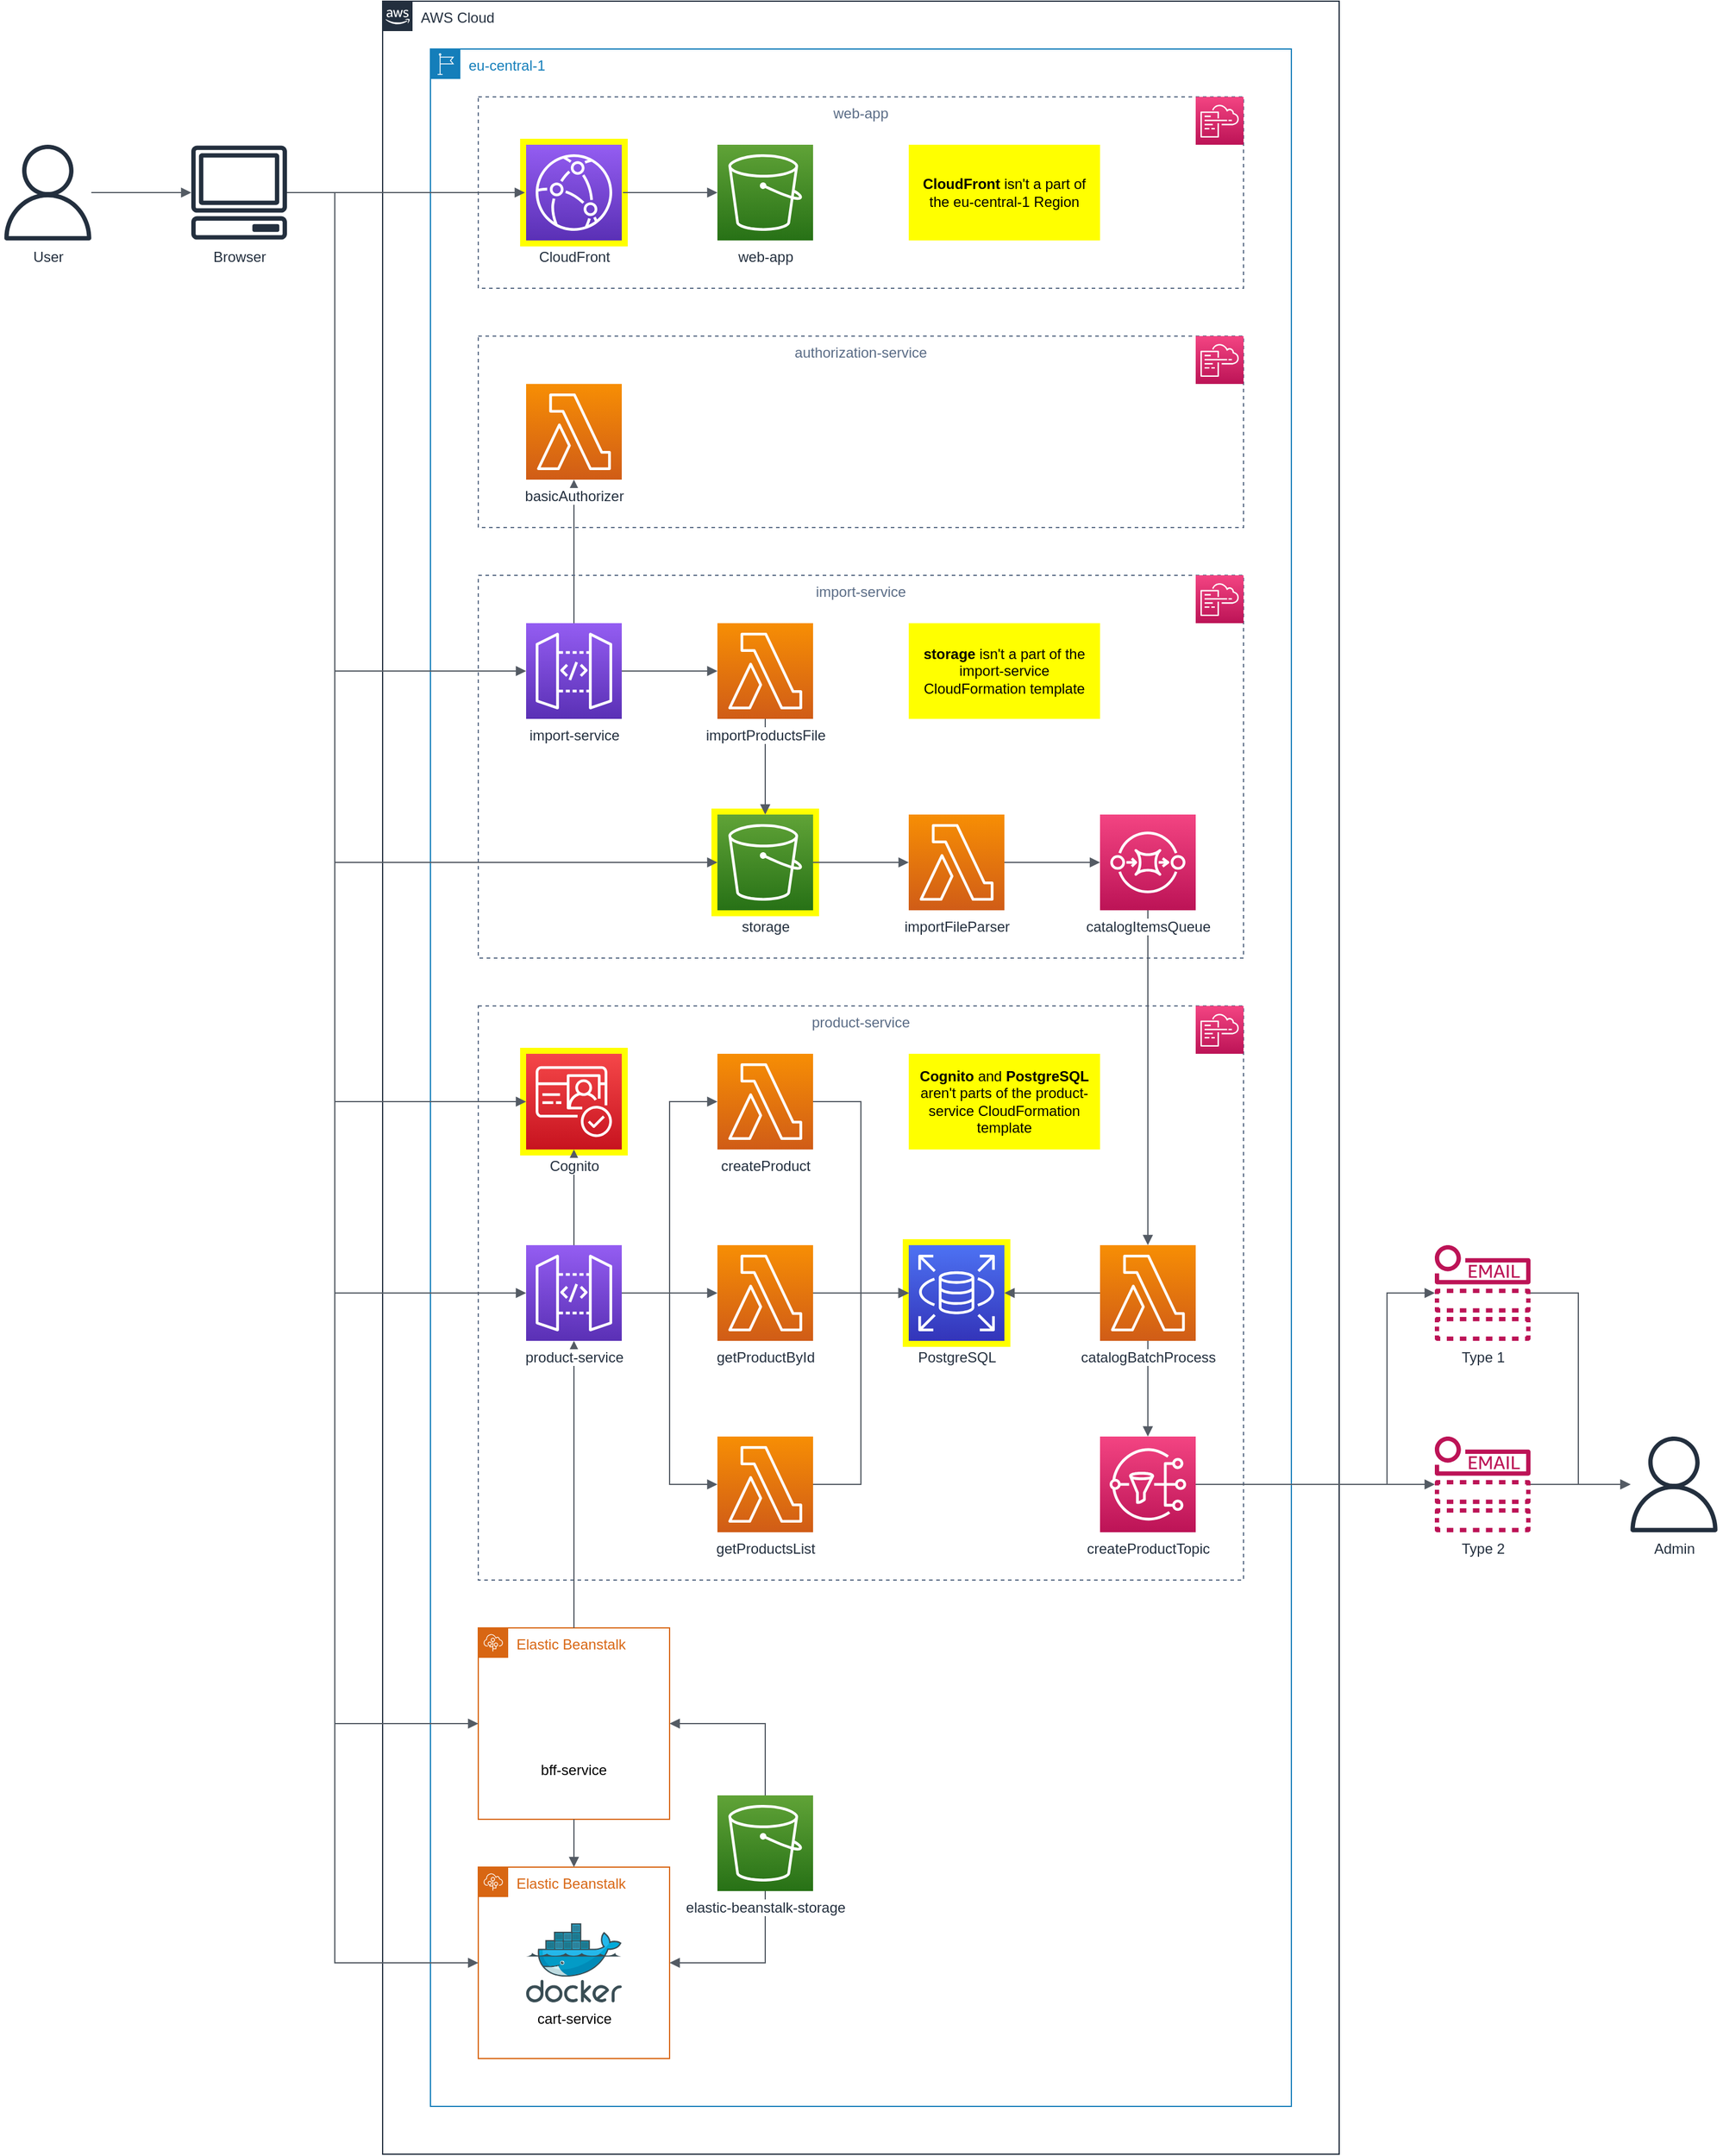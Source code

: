 <mxfile version="14.4.2" type="google"><diagram id="sSOdA31IZkCieQm2nb1Z" name="Page-1"><mxGraphModel dx="1186" dy="771" grid="1" gridSize="10" guides="1" tooltips="1" connect="1" arrows="1" fold="1" page="1" pageScale="1" pageWidth="850" pageHeight="1100" math="0" shadow="0"><root><mxCell id="0"/><mxCell id="1" parent="0"/><mxCell id="-e1SGWCC8nWt7oRZ1e-r-12" value="" style="rounded=0;whiteSpace=wrap;html=1;shadow=0;labelBackgroundColor=#ffffff;sketch=0;strokeWidth=1;fontSize=12;fillColor=#FFFF00;strokeColor=none;" parent="1" vertex="1"><mxGeometry x="475" y="155" width="90" height="90" as="geometry"/></mxCell><mxCell id="-e1SGWCC8nWt7oRZ1e-r-11" value="" style="rounded=0;whiteSpace=wrap;html=1;shadow=0;labelBackgroundColor=#ffffff;sketch=0;strokeWidth=1;fontSize=12;fillColor=#FFFF00;strokeColor=none;" parent="1" vertex="1"><mxGeometry x="635" y="715" width="90" height="90" as="geometry"/></mxCell><mxCell id="-e1SGWCC8nWt7oRZ1e-r-10" value="" style="rounded=0;whiteSpace=wrap;html=1;shadow=0;labelBackgroundColor=#ffffff;sketch=0;strokeWidth=1;fontSize=12;fillColor=#FFFF00;strokeColor=none;" parent="1" vertex="1"><mxGeometry x="795" y="1075" width="90" height="90" as="geometry"/></mxCell><mxCell id="U3_gjJz34ev1ZQHU4aDo-34" value="AWS Cloud" style="points=[[0,0],[0.25,0],[0.5,0],[0.75,0],[1,0],[1,0.25],[1,0.5],[1,0.75],[1,1],[0.75,1],[0.5,1],[0.25,1],[0,1],[0,0.75],[0,0.5],[0,0.25]];outlineConnect=0;gradientColor=none;html=1;whiteSpace=wrap;fontSize=12;fontStyle=0;shape=mxgraph.aws4.group;grIcon=mxgraph.aws4.group_aws_cloud_alt;strokeColor=#232F3E;fillColor=none;verticalAlign=top;align=left;spacingLeft=30;fontColor=#232F3E;dashed=0;labelBackgroundColor=#ffffff;" parent="1" vertex="1"><mxGeometry x="360" y="40" width="800" height="1800" as="geometry"/></mxCell><mxCell id="U3_gjJz34ev1ZQHU4aDo-25" value="eu-central-1" style="points=[[0,0],[0.25,0],[0.5,0],[0.75,0],[1,0],[1,0.25],[1,0.5],[1,0.75],[1,1],[0.75,1],[0.5,1],[0.25,1],[0,1],[0,0.75],[0,0.5],[0,0.25]];outlineConnect=0;gradientColor=none;html=1;whiteSpace=wrap;fontSize=12;fontStyle=0;shape=mxgraph.aws4.group;grIcon=mxgraph.aws4.group_region;strokeColor=#147EBA;fillColor=none;verticalAlign=top;align=left;spacingLeft=30;fontColor=#147EBA;labelBackgroundColor=#ffffff;" parent="1" vertex="1"><mxGeometry x="400" y="80" width="720" height="1720" as="geometry"/></mxCell><mxCell id="U3_gjJz34ev1ZQHU4aDo-23" value="product-service" style="fillColor=none;strokeColor=#5A6C86;dashed=1;verticalAlign=top;fontStyle=0;fontColor=#5A6C86;labelBackgroundColor=#ffffff;fontSize=12;" parent="1" vertex="1"><mxGeometry x="440" y="880" width="640" height="480" as="geometry"/></mxCell><mxCell id="-e1SGWCC8nWt7oRZ1e-r-8" value="" style="rounded=0;whiteSpace=wrap;html=1;shadow=0;labelBackgroundColor=#ffffff;sketch=0;strokeWidth=1;fontSize=12;fillColor=#FFFF00;strokeColor=none;" parent="1" vertex="1"><mxGeometry x="475" y="915" width="90" height="90" as="geometry"/></mxCell><mxCell id="Am0xp7JRq_QH1o8UFJxQ-4" value="web-app" style="fillColor=none;strokeColor=#5A6C86;dashed=1;verticalAlign=top;fontStyle=0;fontColor=#5A6C86;labelBackgroundColor=#ffffff;fontSize=12;" parent="1" vertex="1"><mxGeometry x="440" y="120" width="640" height="160" as="geometry"/></mxCell><mxCell id="xfZS5LjMFcxqXT9Rs6Xf-4" value="" style="edgeStyle=orthogonalEdgeStyle;html=1;endArrow=block;elbow=vertical;startArrow=none;endFill=1;strokeColor=#545B64;rounded=0;fontSize=12;labelBackgroundColor=#ffffff;" parent="1" source="U3_gjJz34ev1ZQHU4aDo-8" target="xfZS5LjMFcxqXT9Rs6Xf-1" edge="1"><mxGeometry width="100" relative="1" as="geometry"><mxPoint x="590" y="730" as="sourcePoint"/><mxPoint x="690" y="730" as="targetPoint"/></mxGeometry></mxCell><mxCell id="xfZS5LjMFcxqXT9Rs6Xf-2" value="authorization-service" style="fillColor=none;strokeColor=#5A6C86;dashed=1;verticalAlign=top;fontStyle=0;fontColor=#5A6C86;labelBackgroundColor=#ffffff;fontSize=12;" parent="1" vertex="1"><mxGeometry x="440" y="320" width="640" height="160" as="geometry"/></mxCell><mxCell id="U3_gjJz34ev1ZQHU4aDo-24" value="import-service" style="fillColor=none;strokeColor=#5A6C86;dashed=1;verticalAlign=top;fontStyle=0;fontColor=#5A6C86;labelBackgroundColor=#ffffff;fontSize=12;" parent="1" vertex="1"><mxGeometry x="440" y="520" width="640" height="320" as="geometry"/></mxCell><mxCell id="U3_gjJz34ev1ZQHU4aDo-10" value="" style="edgeStyle=orthogonalEdgeStyle;html=1;endArrow=block;elbow=vertical;startArrow=none;endFill=1;strokeColor=#545B64;rounded=0;labelBackgroundColor=#ffffff;fontSize=12;" parent="1" source="U3_gjJz34ev1ZQHU4aDo-9" target="U3_gjJz34ev1ZQHU4aDo-6" edge="1"><mxGeometry width="100" relative="1" as="geometry"><mxPoint x="410" y="1010" as="sourcePoint"/><mxPoint x="510" y="1010" as="targetPoint"/></mxGeometry></mxCell><mxCell id="U3_gjJz34ev1ZQHU4aDo-11" value="" style="edgeStyle=orthogonalEdgeStyle;html=1;endArrow=block;elbow=vertical;startArrow=none;endFill=1;strokeColor=#545B64;rounded=0;labelBackgroundColor=#ffffff;fontSize=12;" parent="1" source="U3_gjJz34ev1ZQHU4aDo-9" target="U3_gjJz34ev1ZQHU4aDo-7" edge="1"><mxGeometry width="100" relative="1" as="geometry"><mxPoint x="370" y="1140" as="sourcePoint"/><mxPoint x="580" y="1070" as="targetPoint"/><Array as="points"><mxPoint x="600" y="1120"/><mxPoint x="600" y="1280"/></Array></mxGeometry></mxCell><mxCell id="U3_gjJz34ev1ZQHU4aDo-12" value="" style="edgeStyle=orthogonalEdgeStyle;html=1;endArrow=block;elbow=vertical;startArrow=none;endFill=1;strokeColor=#545B64;rounded=0;labelBackgroundColor=#ffffff;fontSize=12;" parent="1" source="U3_gjJz34ev1ZQHU4aDo-9" target="U3_gjJz34ev1ZQHU4aDo-5" edge="1"><mxGeometry width="100" relative="1" as="geometry"><mxPoint x="370" y="1140" as="sourcePoint"/><mxPoint x="580" y="1070" as="targetPoint"/><Array as="points"><mxPoint x="600" y="1120"/><mxPoint x="600" y="960"/></Array></mxGeometry></mxCell><mxCell id="U3_gjJz34ev1ZQHU4aDo-14" value="" style="edgeStyle=orthogonalEdgeStyle;html=1;endArrow=block;elbow=vertical;startArrow=none;endFill=1;strokeColor=#545B64;rounded=0;labelBackgroundColor=#ffffff;fontSize=12;" parent="1" source="U3_gjJz34ev1ZQHU4aDo-8" target="U3_gjJz34ev1ZQHU4aDo-3" edge="1"><mxGeometry width="100" relative="1" as="geometry"><mxPoint x="970" y="730" as="sourcePoint"/><mxPoint x="970" y="650" as="targetPoint"/></mxGeometry></mxCell><mxCell id="U3_gjJz34ev1ZQHU4aDo-16" value="" style="edgeStyle=orthogonalEdgeStyle;html=1;endArrow=block;elbow=vertical;startArrow=none;endFill=1;strokeColor=#545B64;rounded=0;labelBackgroundColor=#ffffff;fontSize=12;" parent="1" source="U3_gjJz34ev1ZQHU4aDo-3" target="U3_gjJz34ev1ZQHU4aDo-15" edge="1"><mxGeometry width="100" relative="1" as="geometry"><mxPoint x="570" y="610" as="sourcePoint"/><mxPoint x="650" y="610" as="targetPoint"/></mxGeometry></mxCell><mxCell id="U3_gjJz34ev1ZQHU4aDo-17" value="" style="edgeStyle=orthogonalEdgeStyle;html=1;endArrow=block;elbow=vertical;startArrow=none;endFill=1;strokeColor=#545B64;rounded=0;labelBackgroundColor=#ffffff;fontSize=12;" parent="1" source="U3_gjJz34ev1ZQHU4aDo-15" target="U3_gjJz34ev1ZQHU4aDo-2" edge="1"><mxGeometry width="100" relative="1" as="geometry"><mxPoint x="730" y="610" as="sourcePoint"/><mxPoint x="810" y="610" as="targetPoint"/></mxGeometry></mxCell><mxCell id="U3_gjJz34ev1ZQHU4aDo-19" value="" style="edgeStyle=orthogonalEdgeStyle;html=1;endArrow=block;elbow=vertical;startArrow=none;endFill=1;strokeColor=#545B64;rounded=0;labelBackgroundColor=#ffffff;fontSize=12;" parent="1" source="U3_gjJz34ev1ZQHU4aDo-6" target="U3_gjJz34ev1ZQHU4aDo-18" edge="1"><mxGeometry width="100" relative="1" as="geometry"><mxPoint x="570" y="1130" as="sourcePoint"/><mxPoint x="650" y="1130" as="targetPoint"/></mxGeometry></mxCell><mxCell id="U3_gjJz34ev1ZQHU4aDo-20" value="" style="edgeStyle=orthogonalEdgeStyle;html=1;endArrow=block;elbow=vertical;startArrow=none;endFill=1;strokeColor=#545B64;rounded=0;labelBackgroundColor=#ffffff;fontSize=12;" parent="1" source="U3_gjJz34ev1ZQHU4aDo-7" target="U3_gjJz34ev1ZQHU4aDo-18" edge="1"><mxGeometry width="100" relative="1" as="geometry"><mxPoint x="730" y="1130" as="sourcePoint"/><mxPoint x="810" y="1130" as="targetPoint"/><Array as="points"><mxPoint x="760" y="1280"/><mxPoint x="760" y="1120"/></Array></mxGeometry></mxCell><mxCell id="U3_gjJz34ev1ZQHU4aDo-21" value="" style="edgeStyle=orthogonalEdgeStyle;html=1;endArrow=block;elbow=vertical;startArrow=none;endFill=1;strokeColor=#545B64;rounded=0;labelBackgroundColor=#ffffff;fontSize=12;" parent="1" source="U3_gjJz34ev1ZQHU4aDo-5" target="U3_gjJz34ev1ZQHU4aDo-18" edge="1"><mxGeometry width="100" relative="1" as="geometry"><mxPoint x="570" y="1290" as="sourcePoint"/><mxPoint x="980" y="1020" as="targetPoint"/><Array as="points"><mxPoint x="760" y="960"/><mxPoint x="760" y="1120"/></Array></mxGeometry></mxCell><mxCell id="U3_gjJz34ev1ZQHU4aDo-22" value="" style="edgeStyle=orthogonalEdgeStyle;html=1;endArrow=block;elbow=vertical;startArrow=none;endFill=1;strokeColor=#545B64;rounded=0;labelBackgroundColor=#ffffff;fontSize=12;" parent="1" source="U3_gjJz34ev1ZQHU4aDo-4" target="U3_gjJz34ev1ZQHU4aDo-18" edge="1"><mxGeometry width="100" relative="1" as="geometry"><mxPoint x="920" y="1440" as="sourcePoint"/><mxPoint x="850" y="1170" as="targetPoint"/></mxGeometry></mxCell><mxCell id="U3_gjJz34ev1ZQHU4aDo-27" value="" style="edgeStyle=orthogonalEdgeStyle;html=1;endArrow=block;elbow=vertical;startArrow=none;endFill=1;strokeColor=#545B64;rounded=0;labelBackgroundColor=#ffffff;fontSize=12;" parent="1" source="U3_gjJz34ev1ZQHU4aDo-2" target="U3_gjJz34ev1ZQHU4aDo-26" edge="1"><mxGeometry width="100" relative="1" as="geometry"><mxPoint x="850" y="650" as="sourcePoint"/><mxPoint x="850" y="730" as="targetPoint"/></mxGeometry></mxCell><mxCell id="U3_gjJz34ev1ZQHU4aDo-28" value="" style="edgeStyle=orthogonalEdgeStyle;html=1;endArrow=block;elbow=vertical;startArrow=none;endFill=1;strokeColor=#545B64;rounded=0;labelBackgroundColor=#ffffff;fontSize=12;" parent="1" source="U3_gjJz34ev1ZQHU4aDo-26" target="U3_gjJz34ev1ZQHU4aDo-4" edge="1"><mxGeometry width="100" relative="1" as="geometry"><mxPoint x="890" y="770" as="sourcePoint"/><mxPoint x="1170" y="640" as="targetPoint"/></mxGeometry></mxCell><mxCell id="U3_gjJz34ev1ZQHU4aDo-31" value="" style="edgeStyle=orthogonalEdgeStyle;html=1;endArrow=block;elbow=vertical;startArrow=none;endFill=1;strokeColor=#545B64;rounded=0;labelBackgroundColor=#ffffff;fontSize=12;" parent="1" source="U3_gjJz34ev1ZQHU4aDo-29" target="U3_gjJz34ev1ZQHU4aDo-9" edge="1"><mxGeometry width="100" relative="1" as="geometry"><mxPoint x="530" y="210" as="sourcePoint"/><mxPoint x="530" y="130" as="targetPoint"/><Array as="points"><mxPoint x="320" y="200"/><mxPoint x="320" y="1120"/></Array></mxGeometry></mxCell><mxCell id="U3_gjJz34ev1ZQHU4aDo-32" value="" style="edgeStyle=orthogonalEdgeStyle;html=1;endArrow=block;elbow=vertical;startArrow=none;endFill=1;strokeColor=#545B64;rounded=0;labelBackgroundColor=#ffffff;fontSize=12;" parent="1" source="U3_gjJz34ev1ZQHU4aDo-29" target="U3_gjJz34ev1ZQHU4aDo-8" edge="1"><mxGeometry width="100" relative="1" as="geometry"><mxPoint x="290" y="250" as="sourcePoint"/><mxPoint x="490" y="250" as="targetPoint"/><Array as="points"><mxPoint x="320" y="200"/><mxPoint x="320" y="600"/></Array></mxGeometry></mxCell><mxCell id="U3_gjJz34ev1ZQHU4aDo-33" value="" style="edgeStyle=orthogonalEdgeStyle;html=1;endArrow=block;elbow=vertical;startArrow=none;endFill=1;strokeColor=#545B64;rounded=0;labelBackgroundColor=#ffffff;fontSize=12;" parent="1" source="U3_gjJz34ev1ZQHU4aDo-30" target="U3_gjJz34ev1ZQHU4aDo-29" edge="1"><mxGeometry width="100" relative="1" as="geometry"><mxPoint x="290" y="50" as="sourcePoint"/><mxPoint x="530" y="370" as="targetPoint"/></mxGeometry></mxCell><mxCell id="U3_gjJz34ev1ZQHU4aDo-36" value="" style="edgeStyle=orthogonalEdgeStyle;html=1;endArrow=block;elbow=vertical;startArrow=none;endFill=1;strokeColor=#545B64;rounded=0;labelBackgroundColor=#ffffff;fontSize=12;" parent="1" source="U3_gjJz34ev1ZQHU4aDo-29" target="U3_gjJz34ev1ZQHU4aDo-15" edge="1"><mxGeometry width="100" relative="1" as="geometry"><mxPoint x="290" y="410" as="sourcePoint"/><mxPoint x="490" y="610" as="targetPoint"/><Array as="points"><mxPoint x="320" y="200"/><mxPoint x="320" y="760"/></Array></mxGeometry></mxCell><mxCell id="U3_gjJz34ev1ZQHU4aDo-38" value="" style="edgeStyle=orthogonalEdgeStyle;html=1;endArrow=block;elbow=vertical;startArrow=none;endFill=1;strokeColor=#545B64;rounded=0;labelBackgroundColor=#ffffff;fontSize=12;" parent="1" source="U3_gjJz34ev1ZQHU4aDo-4" target="U3_gjJz34ev1ZQHU4aDo-37" edge="1"><mxGeometry width="100" relative="1" as="geometry"><mxPoint x="970" y="1130" as="sourcePoint"/><mxPoint x="890" y="1130" as="targetPoint"/></mxGeometry></mxCell><mxCell id="U3_gjJz34ev1ZQHU4aDo-41" value="" style="edgeStyle=orthogonalEdgeStyle;html=1;endArrow=block;elbow=vertical;startArrow=none;endFill=1;strokeColor=#545B64;rounded=0;labelBackgroundColor=#ffffff;fontSize=12;" parent="1" source="U3_gjJz34ev1ZQHU4aDo-40" target="U3_gjJz34ev1ZQHU4aDo-39" edge="1"><mxGeometry width="100" relative="1" as="geometry"><mxPoint x="230" y="1250" as="sourcePoint"/><mxPoint x="690" y="1170" as="targetPoint"/><Array as="points"><mxPoint x="1360" y="1120"/><mxPoint x="1360" y="1280"/></Array></mxGeometry></mxCell><mxCell id="U3_gjJz34ev1ZQHU4aDo-42" value="" style="edgeStyle=orthogonalEdgeStyle;html=1;endArrow=block;elbow=vertical;startArrow=none;endFill=1;strokeColor=#545B64;rounded=0;labelBackgroundColor=#ffffff;fontSize=12;" parent="1" source="U3_gjJz34ev1ZQHU4aDo-37" target="U3_gjJz34ev1ZQHU4aDo-40" edge="1"><mxGeometry width="100" relative="1" as="geometry"><mxPoint x="250" y="200" as="sourcePoint"/><mxPoint x="490" y="250" as="targetPoint"/><Array as="points"><mxPoint x="1200" y="1280"/><mxPoint x="1200" y="1120"/></Array></mxGeometry></mxCell><mxCell id="U3_gjJz34ev1ZQHU4aDo-2" value="importFileParser" style="outlineConnect=0;fontColor=#232F3E;gradientColor=#F78E04;gradientDirection=north;fillColor=#D05C17;strokeColor=#ffffff;dashed=0;verticalLabelPosition=bottom;verticalAlign=top;align=center;html=1;fontSize=12;fontStyle=0;aspect=fixed;shape=mxgraph.aws4.resourceIcon;resIcon=mxgraph.aws4.lambda;labelBackgroundColor=#ffffff;" parent="1" vertex="1"><mxGeometry x="800" y="720" width="80" height="80" as="geometry"/></mxCell><mxCell id="U3_gjJz34ev1ZQHU4aDo-3" value="importProductsFile" style="outlineConnect=0;fontColor=#232F3E;gradientColor=#F78E04;gradientDirection=north;fillColor=#D05C17;strokeColor=#ffffff;dashed=0;verticalLabelPosition=bottom;verticalAlign=top;align=center;html=1;fontSize=12;fontStyle=0;aspect=fixed;shape=mxgraph.aws4.resourceIcon;resIcon=mxgraph.aws4.lambda;labelBackgroundColor=#ffffff;" parent="1" vertex="1"><mxGeometry x="640" y="560" width="80" height="80" as="geometry"/></mxCell><mxCell id="U3_gjJz34ev1ZQHU4aDo-4" value="catalogBatchProcess" style="outlineConnect=0;fontColor=#232F3E;gradientColor=#F78E04;gradientDirection=north;fillColor=#D05C17;strokeColor=#ffffff;dashed=0;verticalLabelPosition=bottom;verticalAlign=top;align=center;html=1;fontSize=12;fontStyle=0;aspect=fixed;shape=mxgraph.aws4.resourceIcon;resIcon=mxgraph.aws4.lambda;labelBackgroundColor=#ffffff;" parent="1" vertex="1"><mxGeometry x="960" y="1080" width="80" height="80" as="geometry"/></mxCell><mxCell id="U3_gjJz34ev1ZQHU4aDo-8" value="import-service" style="outlineConnect=0;fontColor=#232F3E;gradientColor=#945DF2;gradientDirection=north;fillColor=#5A30B5;strokeColor=#ffffff;dashed=0;verticalLabelPosition=bottom;verticalAlign=top;align=center;html=1;fontSize=12;fontStyle=0;aspect=fixed;shape=mxgraph.aws4.resourceIcon;resIcon=mxgraph.aws4.api_gateway;labelBackgroundColor=#ffffff;" parent="1" vertex="1"><mxGeometry x="480" y="560" width="80" height="80" as="geometry"/></mxCell><mxCell id="U3_gjJz34ev1ZQHU4aDo-5" value="createProduct" style="outlineConnect=0;fontColor=#232F3E;gradientColor=#F78E04;gradientDirection=north;fillColor=#D05C17;strokeColor=#ffffff;dashed=0;verticalLabelPosition=bottom;verticalAlign=top;align=center;html=1;fontSize=12;fontStyle=0;aspect=fixed;shape=mxgraph.aws4.resourceIcon;resIcon=mxgraph.aws4.lambda;labelBackgroundColor=#ffffff;" parent="1" vertex="1"><mxGeometry x="640" y="920" width="80" height="80" as="geometry"/></mxCell><mxCell id="U3_gjJz34ev1ZQHU4aDo-6" value="getProductById" style="outlineConnect=0;fontColor=#232F3E;gradientColor=#F78E04;gradientDirection=north;fillColor=#D05C17;strokeColor=#ffffff;dashed=0;verticalLabelPosition=bottom;verticalAlign=top;align=center;html=1;fontSize=12;fontStyle=0;aspect=fixed;shape=mxgraph.aws4.resourceIcon;resIcon=mxgraph.aws4.lambda;labelBackgroundColor=#ffffff;" parent="1" vertex="1"><mxGeometry x="640" y="1080" width="80" height="80" as="geometry"/></mxCell><mxCell id="U3_gjJz34ev1ZQHU4aDo-7" value="getProductsList" style="outlineConnect=0;fontColor=#232F3E;gradientColor=#F78E04;gradientDirection=north;fillColor=#D05C17;strokeColor=#ffffff;dashed=0;verticalLabelPosition=bottom;verticalAlign=top;align=center;html=1;fontSize=12;fontStyle=0;aspect=fixed;shape=mxgraph.aws4.resourceIcon;resIcon=mxgraph.aws4.lambda;labelBackgroundColor=#ffffff;" parent="1" vertex="1"><mxGeometry x="640" y="1240" width="80" height="80" as="geometry"/></mxCell><mxCell id="U3_gjJz34ev1ZQHU4aDo-15" value="storage" style="outlineConnect=0;fontColor=#232F3E;gradientColor=#60A337;gradientDirection=north;fillColor=#277116;strokeColor=#ffffff;dashed=0;verticalLabelPosition=bottom;verticalAlign=top;align=center;html=1;fontSize=12;fontStyle=0;aspect=fixed;shape=mxgraph.aws4.resourceIcon;resIcon=mxgraph.aws4.s3;labelBackgroundColor=#ffffff;" parent="1" vertex="1"><mxGeometry x="640" y="720" width="80" height="80" as="geometry"/></mxCell><mxCell id="U3_gjJz34ev1ZQHU4aDo-18" value="PostgreSQL" style="outlineConnect=0;fontColor=#232F3E;gradientColor=#4D72F3;gradientDirection=north;fillColor=#3334B9;strokeColor=#ffffff;dashed=0;verticalLabelPosition=bottom;verticalAlign=top;align=center;html=1;fontSize=12;fontStyle=0;aspect=fixed;shape=mxgraph.aws4.resourceIcon;resIcon=mxgraph.aws4.rds;labelBackgroundColor=#ffffff;" parent="1" vertex="1"><mxGeometry x="800" y="1080" width="80" height="80" as="geometry"/></mxCell><mxCell id="U3_gjJz34ev1ZQHU4aDo-26" value="catalogItemsQueue" style="outlineConnect=0;fontColor=#232F3E;gradientColor=#F34482;gradientDirection=north;fillColor=#BC1356;strokeColor=#ffffff;dashed=0;verticalLabelPosition=bottom;verticalAlign=top;align=center;html=1;fontSize=12;fontStyle=0;aspect=fixed;shape=mxgraph.aws4.resourceIcon;resIcon=mxgraph.aws4.sqs;labelBackgroundColor=#ffffff;" parent="1" vertex="1"><mxGeometry x="960" y="720" width="80" height="80" as="geometry"/></mxCell><mxCell id="U3_gjJz34ev1ZQHU4aDo-29" value="Browser" style="outlineConnect=0;fontColor=#232F3E;gradientColor=none;fillColor=#232F3E;strokeColor=none;dashed=0;verticalLabelPosition=bottom;verticalAlign=top;align=center;html=1;fontSize=12;fontStyle=0;pointerEvents=1;shape=mxgraph.aws4.client;labelBackgroundColor=#ffffff;aspect=fixed;" parent="1" vertex="1"><mxGeometry x="200" y="160" width="80" height="80" as="geometry"/></mxCell><mxCell id="U3_gjJz34ev1ZQHU4aDo-30" value="User" style="outlineConnect=0;fontColor=#232F3E;gradientColor=none;fillColor=#232F3E;strokeColor=none;dashed=0;verticalLabelPosition=bottom;verticalAlign=top;align=center;html=1;fontSize=12;fontStyle=0;aspect=fixed;pointerEvents=1;shape=mxgraph.aws4.user;labelBackgroundColor=#ffffff;" parent="1" vertex="1"><mxGeometry x="40" y="160" width="80" height="80" as="geometry"/></mxCell><mxCell id="U3_gjJz34ev1ZQHU4aDo-37" value="createProductTopic" style="outlineConnect=0;fontColor=#232F3E;gradientColor=#F34482;gradientDirection=north;fillColor=#BC1356;strokeColor=#ffffff;dashed=0;verticalLabelPosition=bottom;verticalAlign=top;align=center;html=1;fontSize=12;fontStyle=0;aspect=fixed;shape=mxgraph.aws4.resourceIcon;resIcon=mxgraph.aws4.sns;labelBackgroundColor=#ffffff;" parent="1" vertex="1"><mxGeometry x="960" y="1240" width="80" height="80" as="geometry"/></mxCell><mxCell id="U3_gjJz34ev1ZQHU4aDo-39" value="Admin" style="outlineConnect=0;fontColor=#232F3E;gradientColor=none;fillColor=#232F3E;strokeColor=none;dashed=0;verticalLabelPosition=bottom;verticalAlign=top;align=center;html=1;fontSize=12;fontStyle=0;aspect=fixed;pointerEvents=1;shape=mxgraph.aws4.user;labelBackgroundColor=#ffffff;" parent="1" vertex="1"><mxGeometry x="1400" y="1240" width="80" height="80" as="geometry"/></mxCell><mxCell id="U3_gjJz34ev1ZQHU4aDo-40" value="Type 1" style="outlineConnect=0;fontColor=#232F3E;gradientColor=none;fillColor=#BC1356;strokeColor=none;dashed=0;verticalLabelPosition=bottom;verticalAlign=top;align=center;html=1;fontSize=12;fontStyle=0;aspect=fixed;pointerEvents=1;shape=mxgraph.aws4.email_notification;labelBackgroundColor=#ffffff;" parent="1" vertex="1"><mxGeometry x="1240" y="1080" width="80" height="80" as="geometry"/></mxCell><mxCell id="U3_gjJz34ev1ZQHU4aDo-44" value="Type 2" style="outlineConnect=0;fontColor=#232F3E;gradientColor=none;fillColor=#BC1356;strokeColor=none;dashed=0;verticalLabelPosition=bottom;verticalAlign=top;align=center;html=1;fontSize=12;fontStyle=0;aspect=fixed;pointerEvents=1;shape=mxgraph.aws4.email_notification;labelBackgroundColor=#ffffff;" parent="1" vertex="1"><mxGeometry x="1240" y="1240" width="80" height="80" as="geometry"/></mxCell><mxCell id="U3_gjJz34ev1ZQHU4aDo-45" value="" style="edgeStyle=orthogonalEdgeStyle;html=1;endArrow=block;elbow=vertical;startArrow=none;endFill=1;strokeColor=#545B64;rounded=0;labelBackgroundColor=#ffffff;fontSize=12;" parent="1" source="U3_gjJz34ev1ZQHU4aDo-37" target="U3_gjJz34ev1ZQHU4aDo-44" edge="1"><mxGeometry width="100" relative="1" as="geometry"><mxPoint x="1050" y="90" as="sourcePoint"/><mxPoint x="1210.194" y="90" as="targetPoint"/><Array as="points"><mxPoint x="1120" y="1280"/><mxPoint x="1120" y="1280"/></Array></mxGeometry></mxCell><mxCell id="U3_gjJz34ev1ZQHU4aDo-46" value="" style="edgeStyle=orthogonalEdgeStyle;html=1;endArrow=block;elbow=vertical;startArrow=none;endFill=1;strokeColor=#545B64;rounded=0;labelBackgroundColor=#ffffff;fontSize=12;" parent="1" source="U3_gjJz34ev1ZQHU4aDo-44" target="U3_gjJz34ev1ZQHU4aDo-39" edge="1"><mxGeometry width="100" relative="1" as="geometry"><mxPoint x="1329.806" y="1130" as="sourcePoint"/><mxPoint x="1400" y="1280" as="targetPoint"/><Array as="points"/></mxGeometry></mxCell><mxCell id="xfZS5LjMFcxqXT9Rs6Xf-1" value="basicAuthorizer" style="outlineConnect=0;fontColor=#232F3E;gradientColor=#F78E04;gradientDirection=north;fillColor=#D05C17;strokeColor=#ffffff;dashed=0;verticalLabelPosition=bottom;verticalAlign=top;align=center;html=1;fontSize=12;fontStyle=0;aspect=fixed;shape=mxgraph.aws4.resourceIcon;resIcon=mxgraph.aws4.lambda;labelBackgroundColor=#ffffff;" parent="1" vertex="1"><mxGeometry x="480" y="360" width="80" height="80" as="geometry"/></mxCell><mxCell id="Am0xp7JRq_QH1o8UFJxQ-1" value="web-app" style="outlineConnect=0;fontColor=#232F3E;gradientColor=#60A337;gradientDirection=north;fillColor=#277116;strokeColor=#ffffff;dashed=0;verticalLabelPosition=bottom;verticalAlign=top;align=center;html=1;fontSize=12;fontStyle=0;aspect=fixed;shape=mxgraph.aws4.resourceIcon;resIcon=mxgraph.aws4.s3;labelBackgroundColor=#ffffff;" parent="1" vertex="1"><mxGeometry x="640" y="160" width="80" height="80" as="geometry"/></mxCell><mxCell id="Am0xp7JRq_QH1o8UFJxQ-3" value="" style="edgeStyle=orthogonalEdgeStyle;html=1;endArrow=block;elbow=vertical;startArrow=none;endFill=1;strokeColor=#545B64;rounded=0;fontSize=12;labelBackgroundColor=#ffffff;" parent="1" source="Am0xp7JRq_QH1o8UFJxQ-2" target="Am0xp7JRq_QH1o8UFJxQ-1" edge="1"><mxGeometry width="100" relative="1" as="geometry"><mxPoint x="40" y="710" as="sourcePoint"/><mxPoint x="140" y="710" as="targetPoint"/></mxGeometry></mxCell><mxCell id="Am0xp7JRq_QH1o8UFJxQ-5" value="" style="edgeStyle=orthogonalEdgeStyle;html=1;endArrow=block;elbow=vertical;startArrow=none;endFill=1;strokeColor=#545B64;rounded=0;labelBackgroundColor=#ffffff;fontSize=12;" parent="1" source="U3_gjJz34ev1ZQHU4aDo-29" target="Am0xp7JRq_QH1o8UFJxQ-2" edge="1"><mxGeometry width="100" relative="1" as="geometry"><mxPoint x="290" y="410" as="sourcePoint"/><mxPoint x="250" y="100" as="targetPoint"/><Array as="points"><mxPoint x="320" y="200"/><mxPoint x="320" y="200"/></Array></mxGeometry></mxCell><mxCell id="Am0xp7JRq_QH1o8UFJxQ-2" value="CloudFront" style="outlineConnect=0;fontColor=#232F3E;gradientColor=#945DF2;gradientDirection=north;fillColor=#5A30B5;strokeColor=#ffffff;dashed=0;verticalLabelPosition=bottom;verticalAlign=top;align=center;html=1;fontSize=12;fontStyle=0;aspect=fixed;shape=mxgraph.aws4.resourceIcon;resIcon=mxgraph.aws4.cloudfront;labelBackgroundColor=#ffffff;perimeterSpacing=1;sketch=0;shadow=0;" parent="1" vertex="1"><mxGeometry x="480" y="160" width="80" height="80" as="geometry"/></mxCell><mxCell id="Am0xp7JRq_QH1o8UFJxQ-6" value="" style="outlineConnect=0;fontColor=#232F3E;gradientColor=#F34482;gradientDirection=north;fillColor=#BC1356;strokeColor=#ffffff;dashed=0;verticalLabelPosition=bottom;verticalAlign=top;align=center;html=1;fontSize=12;fontStyle=0;aspect=fixed;shape=mxgraph.aws4.resourceIcon;resIcon=mxgraph.aws4.cloudformation;labelBackgroundColor=#ffffff;" parent="1" vertex="1"><mxGeometry x="1040" y="120" width="40" height="40" as="geometry"/></mxCell><mxCell id="Am0xp7JRq_QH1o8UFJxQ-7" value="" style="outlineConnect=0;fontColor=#232F3E;gradientColor=#F34482;gradientDirection=north;fillColor=#BC1356;strokeColor=#ffffff;dashed=0;verticalLabelPosition=bottom;verticalAlign=top;align=center;html=1;fontSize=12;fontStyle=0;aspect=fixed;shape=mxgraph.aws4.resourceIcon;resIcon=mxgraph.aws4.cloudformation;labelBackgroundColor=#ffffff;" parent="1" vertex="1"><mxGeometry x="1040" y="320" width="40" height="40" as="geometry"/></mxCell><mxCell id="Am0xp7JRq_QH1o8UFJxQ-8" value="" style="outlineConnect=0;fontColor=#232F3E;gradientColor=#F34482;gradientDirection=north;fillColor=#BC1356;strokeColor=#ffffff;dashed=0;verticalLabelPosition=bottom;verticalAlign=top;align=center;html=1;fontSize=12;fontStyle=0;aspect=fixed;shape=mxgraph.aws4.resourceIcon;resIcon=mxgraph.aws4.cloudformation;labelBackgroundColor=#ffffff;" parent="1" vertex="1"><mxGeometry x="1040" y="520" width="40" height="40" as="geometry"/></mxCell><mxCell id="Am0xp7JRq_QH1o8UFJxQ-9" value="" style="outlineConnect=0;fontColor=#232F3E;gradientColor=#F34482;gradientDirection=north;fillColor=#BC1356;strokeColor=#ffffff;dashed=0;verticalLabelPosition=bottom;verticalAlign=top;align=center;html=1;fontSize=12;fontStyle=0;aspect=fixed;shape=mxgraph.aws4.resourceIcon;resIcon=mxgraph.aws4.cloudformation;labelBackgroundColor=#ffffff;" parent="1" vertex="1"><mxGeometry x="1040" y="880" width="40" height="40" as="geometry"/></mxCell><mxCell id="-e1SGWCC8nWt7oRZ1e-r-4" value="" style="edgeStyle=orthogonalEdgeStyle;html=1;endArrow=block;elbow=vertical;startArrow=none;endFill=1;strokeColor=#545B64;rounded=0;labelBackgroundColor=#ffffff;fontSize=12;" parent="1" source="U3_gjJz34ev1ZQHU4aDo-29" target="-e1SGWCC8nWt7oRZ1e-r-1" edge="1"><mxGeometry width="100" relative="1" as="geometry"><mxPoint x="290" y="410" as="sourcePoint"/><mxPoint x="650" y="770" as="targetPoint"/><Array as="points"><mxPoint x="320" y="200"/><mxPoint x="320" y="960"/></Array></mxGeometry></mxCell><mxCell id="-e1SGWCC8nWt7oRZ1e-r-7" value="" style="edgeStyle=orthogonalEdgeStyle;html=1;endArrow=block;elbow=vertical;startArrow=none;endFill=1;strokeColor=#545B64;rounded=0;labelBackgroundColor=#ffffff;fontSize=12;" parent="1" source="U3_gjJz34ev1ZQHU4aDo-9" target="-e1SGWCC8nWt7oRZ1e-r-1" edge="1"><mxGeometry width="100" relative="1" as="geometry"><mxPoint x="470" y="1050" as="sourcePoint"/><mxPoint x="570" y="1050" as="targetPoint"/></mxGeometry></mxCell><mxCell id="-e1SGWCC8nWt7oRZ1e-r-1" value="Cognito" style="outlineConnect=0;fontColor=#232F3E;gradientColor=#F54749;gradientDirection=north;fillColor=#C7131F;strokeColor=#ffffff;dashed=0;verticalLabelPosition=bottom;verticalAlign=top;align=center;html=1;fontSize=12;fontStyle=0;aspect=fixed;shape=mxgraph.aws4.resourceIcon;resIcon=mxgraph.aws4.cognito;labelBackgroundColor=#ffffff;" parent="1" vertex="1"><mxGeometry x="480" y="920" width="80" height="80" as="geometry"/></mxCell><mxCell id="-e1SGWCC8nWt7oRZ1e-r-14" value="&lt;b&gt;storage&lt;/b&gt; isn't a part of the import-service CloudFormation template" style="text;html=1;strokeColor=none;align=center;verticalAlign=middle;whiteSpace=wrap;rounded=0;shadow=0;labelBackgroundColor=none;sketch=0;fontSize=12;fillColor=#FFFF00;spacing=10;" parent="1" vertex="1"><mxGeometry x="800" y="560" width="160" height="80" as="geometry"/></mxCell><mxCell id="-e1SGWCC8nWt7oRZ1e-r-15" value="&lt;b&gt;CloudFront&lt;/b&gt; isn't a part of the eu-central-1 Region" style="text;html=1;strokeColor=none;align=center;verticalAlign=middle;whiteSpace=wrap;rounded=0;shadow=0;labelBackgroundColor=none;sketch=0;fontSize=12;fillColor=#FFFF00;spacing=10;" parent="1" vertex="1"><mxGeometry x="800" y="160" width="160" height="80" as="geometry"/></mxCell><mxCell id="-e1SGWCC8nWt7oRZ1e-r-16" value="&lt;b&gt;Cognito&lt;/b&gt; and &lt;b&gt;PostgreSQL&lt;/b&gt; aren't parts of the product-service CloudFormation template" style="text;html=1;strokeColor=none;align=center;verticalAlign=middle;whiteSpace=wrap;rounded=0;shadow=0;labelBackgroundColor=none;sketch=0;fontSize=12;fillColor=#FFFF00;spacing=10;" parent="1" vertex="1"><mxGeometry x="800" y="920" width="160" height="80" as="geometry"/></mxCell><mxCell id="YRb4m37ZyYvtHogkgRsb-1" value="Elastic Beanstalk" style="points=[[0,0],[0.25,0],[0.5,0],[0.75,0],[1,0],[1,0.25],[1,0.5],[1,0.75],[1,1],[0.75,1],[0.5,1],[0.25,1],[0,1],[0,0.75],[0,0.5],[0,0.25]];outlineConnect=0;gradientColor=none;html=1;whiteSpace=wrap;fontSize=12;fontStyle=0;shape=mxgraph.aws4.group;grIcon=mxgraph.aws4.group_elastic_beanstalk;strokeColor=#D86613;fillColor=none;verticalAlign=top;align=left;spacingLeft=30;fontColor=#D86613;dashed=0;" parent="1" vertex="1"><mxGeometry x="440" y="1600" width="160" height="160" as="geometry"/></mxCell><mxCell id="YRb4m37ZyYvtHogkgRsb-3" value="cart-service" style="html=1;points=[];align=center;image;fontSize=12;image=img/lib/mscae/Docker.svg;aspect=fixed;" parent="1" vertex="1"><mxGeometry x="480" y="1647" width="80" height="66" as="geometry"/></mxCell><mxCell id="YRb4m37ZyYvtHogkgRsb-5" value="" style="edgeStyle=orthogonalEdgeStyle;html=1;endArrow=block;elbow=vertical;startArrow=none;endFill=1;strokeColor=#545B64;rounded=0;labelBackgroundColor=#ffffff;fontSize=12;" parent="1" source="U3_gjJz34ev1ZQHU4aDo-29" target="YRb4m37ZyYvtHogkgRsb-1" edge="1"><mxGeometry width="100" relative="1" as="geometry"><mxPoint x="290" y="210" as="sourcePoint"/><mxPoint x="310" y="1540" as="targetPoint"/><Array as="points"><mxPoint x="320" y="200"/><mxPoint x="320" y="1680"/></Array></mxGeometry></mxCell><mxCell id="YRb4m37ZyYvtHogkgRsb-6" value="" style="edgeStyle=orthogonalEdgeStyle;html=1;endArrow=none;elbow=vertical;startArrow=block;startFill=1;strokeColor=#545B64;rounded=0;" parent="1" source="YRb4m37ZyYvtHogkgRsb-1" target="YRb4m37ZyYvtHogkgRsb-4" edge="1"><mxGeometry width="100" relative="1" as="geometry"><mxPoint x="650" y="1610" as="sourcePoint"/><mxPoint x="750" y="1610" as="targetPoint"/><Array as="points"><mxPoint x="680" y="1680"/></Array></mxGeometry></mxCell><mxCell id="JVq5oQLR-nfLFtU7zgUs-1" value="Elastic Beanstalk" style="points=[[0,0],[0.25,0],[0.5,0],[0.75,0],[1,0],[1,0.25],[1,0.5],[1,0.75],[1,1],[0.75,1],[0.5,1],[0.25,1],[0,1],[0,0.75],[0,0.5],[0,0.25]];outlineConnect=0;gradientColor=none;html=1;whiteSpace=wrap;fontSize=12;fontStyle=0;shape=mxgraph.aws4.group;grIcon=mxgraph.aws4.group_elastic_beanstalk;strokeColor=#D86613;fillColor=none;verticalAlign=top;align=left;spacingLeft=30;fontColor=#D86613;dashed=0;" parent="1" vertex="1"><mxGeometry x="440" y="1400" width="160" height="160" as="geometry"/></mxCell><mxCell id="JVq5oQLR-nfLFtU7zgUs-4" value="" style="edgeStyle=orthogonalEdgeStyle;html=1;endArrow=none;elbow=vertical;startArrow=block;startFill=1;strokeColor=#545B64;rounded=0;" parent="1" source="JVq5oQLR-nfLFtU7zgUs-1" target="YRb4m37ZyYvtHogkgRsb-4" edge="1"><mxGeometry width="100" relative="1" as="geometry"><mxPoint x="610" y="1490" as="sourcePoint"/><mxPoint x="640" y="1760" as="targetPoint"/><Array as="points"><mxPoint x="680" y="1480"/></Array></mxGeometry></mxCell><mxCell id="YRb4m37ZyYvtHogkgRsb-4" value="elastic-beanstalk-storage" style="outlineConnect=0;fontColor=#232F3E;gradientColor=#60A337;gradientDirection=north;fillColor=#277116;strokeColor=#ffffff;dashed=0;verticalLabelPosition=bottom;verticalAlign=top;align=center;html=1;fontSize=12;fontStyle=0;aspect=fixed;shape=mxgraph.aws4.resourceIcon;resIcon=mxgraph.aws4.s3;labelBackgroundColor=#ffffff;" parent="1" vertex="1"><mxGeometry x="640" y="1540" width="80" height="80" as="geometry"/></mxCell><mxCell id="JVq5oQLR-nfLFtU7zgUs-5" value="bff-service" style="shape=image;verticalLabelPosition=bottom;labelBackgroundColor=#ffffff;verticalAlign=top;imageAspect=0;image=https://nodejs.org/static/images/logos/nodejs-new-pantone-black.svg;aspect=fixed;" parent="1" vertex="1"><mxGeometry x="480" y="1455" width="80" height="50" as="geometry"/></mxCell><mxCell id="JVq5oQLR-nfLFtU7zgUs-6" value="" style="edgeStyle=orthogonalEdgeStyle;html=1;endArrow=block;elbow=vertical;startArrow=none;endFill=1;strokeColor=#545B64;rounded=0;labelBackgroundColor=#ffffff;fontSize=12;" parent="1" source="U3_gjJz34ev1ZQHU4aDo-29" target="JVq5oQLR-nfLFtU7zgUs-1" edge="1"><mxGeometry width="100" relative="1" as="geometry"><mxPoint x="290" y="210" as="sourcePoint"/><mxPoint x="490" y="1690" as="targetPoint"/><Array as="points"><mxPoint x="320" y="200"/><mxPoint x="320" y="1480"/></Array></mxGeometry></mxCell><mxCell id="JVq5oQLR-nfLFtU7zgUs-7" value="" style="edgeStyle=orthogonalEdgeStyle;html=1;endArrow=block;elbow=vertical;startArrow=none;endFill=1;strokeColor=#545B64;rounded=0;" parent="1" source="JVq5oQLR-nfLFtU7zgUs-1" target="U3_gjJz34ev1ZQHU4aDo-9" edge="1"><mxGeometry width="100" relative="1" as="geometry"><mxPoint x="640" y="1390" as="sourcePoint"/><mxPoint x="740" y="1390" as="targetPoint"/></mxGeometry></mxCell><mxCell id="U3_gjJz34ev1ZQHU4aDo-9" value="product-service" style="outlineConnect=0;fontColor=#232F3E;gradientColor=#945DF2;gradientDirection=north;fillColor=#5A30B5;strokeColor=#ffffff;dashed=0;verticalLabelPosition=bottom;verticalAlign=top;align=center;html=1;fontSize=12;fontStyle=0;aspect=fixed;shape=mxgraph.aws4.resourceIcon;resIcon=mxgraph.aws4.api_gateway;labelBackgroundColor=#ffffff;" parent="1" vertex="1"><mxGeometry x="480" y="1080" width="80" height="80" as="geometry"/></mxCell><mxCell id="JVq5oQLR-nfLFtU7zgUs-8" value="" style="edgeStyle=orthogonalEdgeStyle;html=1;endArrow=block;elbow=vertical;startArrow=none;endFill=1;strokeColor=#545B64;rounded=0;" parent="1" source="JVq5oQLR-nfLFtU7zgUs-1" target="YRb4m37ZyYvtHogkgRsb-1" edge="1"><mxGeometry width="100" relative="1" as="geometry"><mxPoint x="530" y="1410" as="sourcePoint"/><mxPoint x="530" y="1170" as="targetPoint"/></mxGeometry></mxCell></root></mxGraphModel></diagram></mxfile>